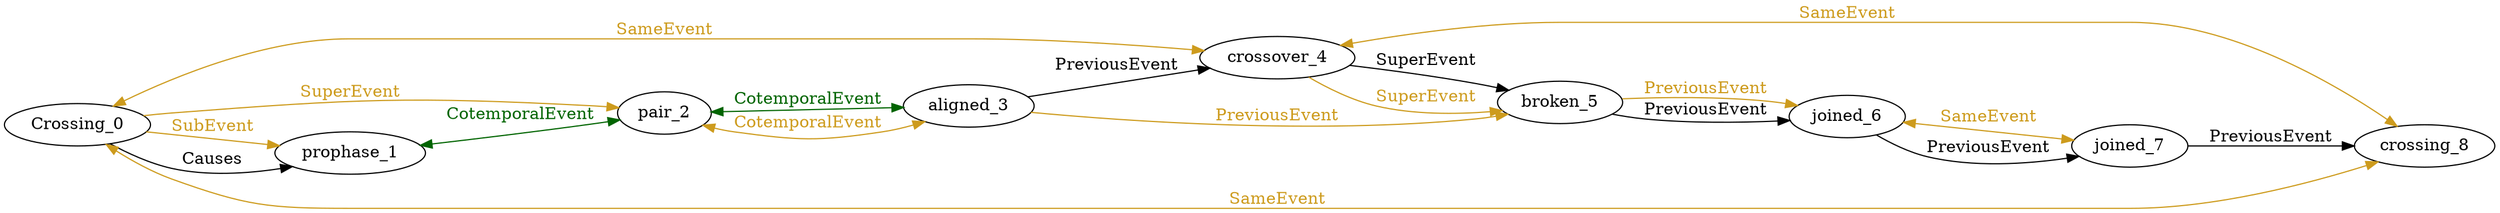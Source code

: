 digraph finite_state_machine { 
	rankdir=LR;
	size="50,50";
node0 [label = "Crossing_0"]
node1 [label = "prophase_1"]
node2 [label = "pair_2"]
node3 [label = "aligned_3"]
node4 [label = "crossover_4"]
node5 [label = "broken_5"]
node6 [label = "joined_6"]
node7 [label = "joined_7"]
node8 [label = "crossing_8"]
node0 -> node1 [ label = "Causes" fontcolor="black"  color = "Black"];
node0 -> node1 [ label = "SubEvent" fontcolor="goldenrod3"  color = "goldenrod3"];
node0 -> node2 [ label = "SuperEvent" fontcolor="goldenrod3"  color = "goldenrod3"];
node0 -> node4 [ label = "SameEvent" fontcolor="goldenrod3" dir = "both" color = "goldenrod3"];
node0 -> node8 [ label = "SameEvent" fontcolor="goldenrod3" dir = "both" color = "goldenrod3"];
node2 -> node3 [ label = "CotemporalEvent" fontcolor="goldenrod3" dir = "both" color = "goldenrod3"];
node3 -> node4 [ label = "PreviousEvent" fontcolor="black"  color = "Black"];
node3 -> node5 [ label = "PreviousEvent" fontcolor="goldenrod3"  color = "goldenrod3"];
node4 -> node5 [ label = "SuperEvent" fontcolor="black"  color = "Black"];
node4 -> node5 [ label = "SuperEvent" fontcolor="goldenrod3"  color = "goldenrod3"];
node4 -> node8 [ label = "SameEvent" fontcolor="goldenrod3" dir = "both" color = "goldenrod3"];
node5 -> node6 [ label = "PreviousEvent" fontcolor="black"  color = "Black"];
node5 -> node6 [ label = "PreviousEvent" fontcolor="goldenrod3"  color = "goldenrod3"];
node6 -> node7 [ label = "PreviousEvent" fontcolor="black"  color = "Black"];
node6 -> node7 [ label = "SameEvent" fontcolor="goldenrod3" dir = "both" color = "goldenrod3"];
node7 -> node8 [ label = "PreviousEvent" fontcolor="black"  color = "Black"];
node2 -> node3 [ label = "CotemporalEvent" fontcolor="darkgreen" dir = "both" color = "darkgreen"];
node1 -> node2 [ label = "CotemporalEvent" fontcolor="darkgreen" dir = "both" color = "darkgreen"];
}